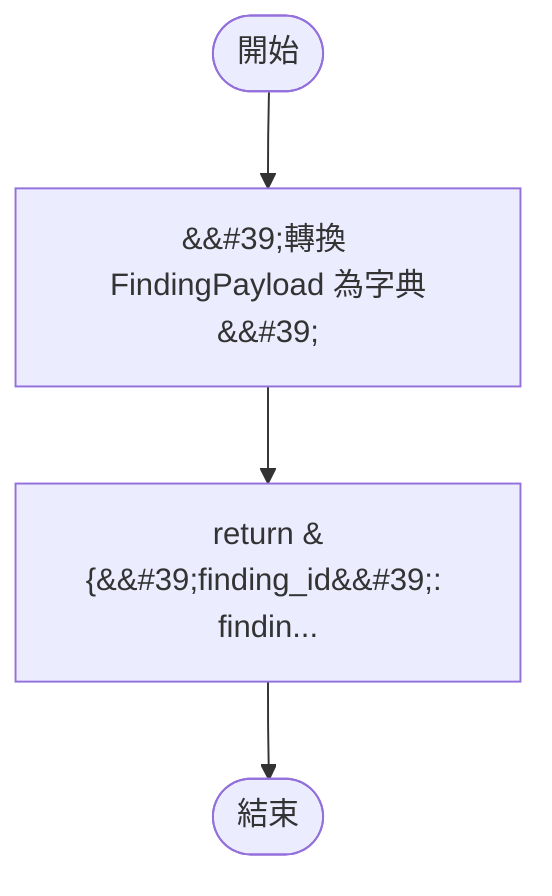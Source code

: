 flowchart TB
    n1([開始])
    n2([結束])
    n3[&amp;&#35;39;轉換 FindingPayload 為字典&amp;&#35;39;]
    n4[return &#123;&amp;&#35;39;finding_id&amp;&#35;39;: findin...]
    n1 --> n3
    n3 --> n4
    n4 --> n2